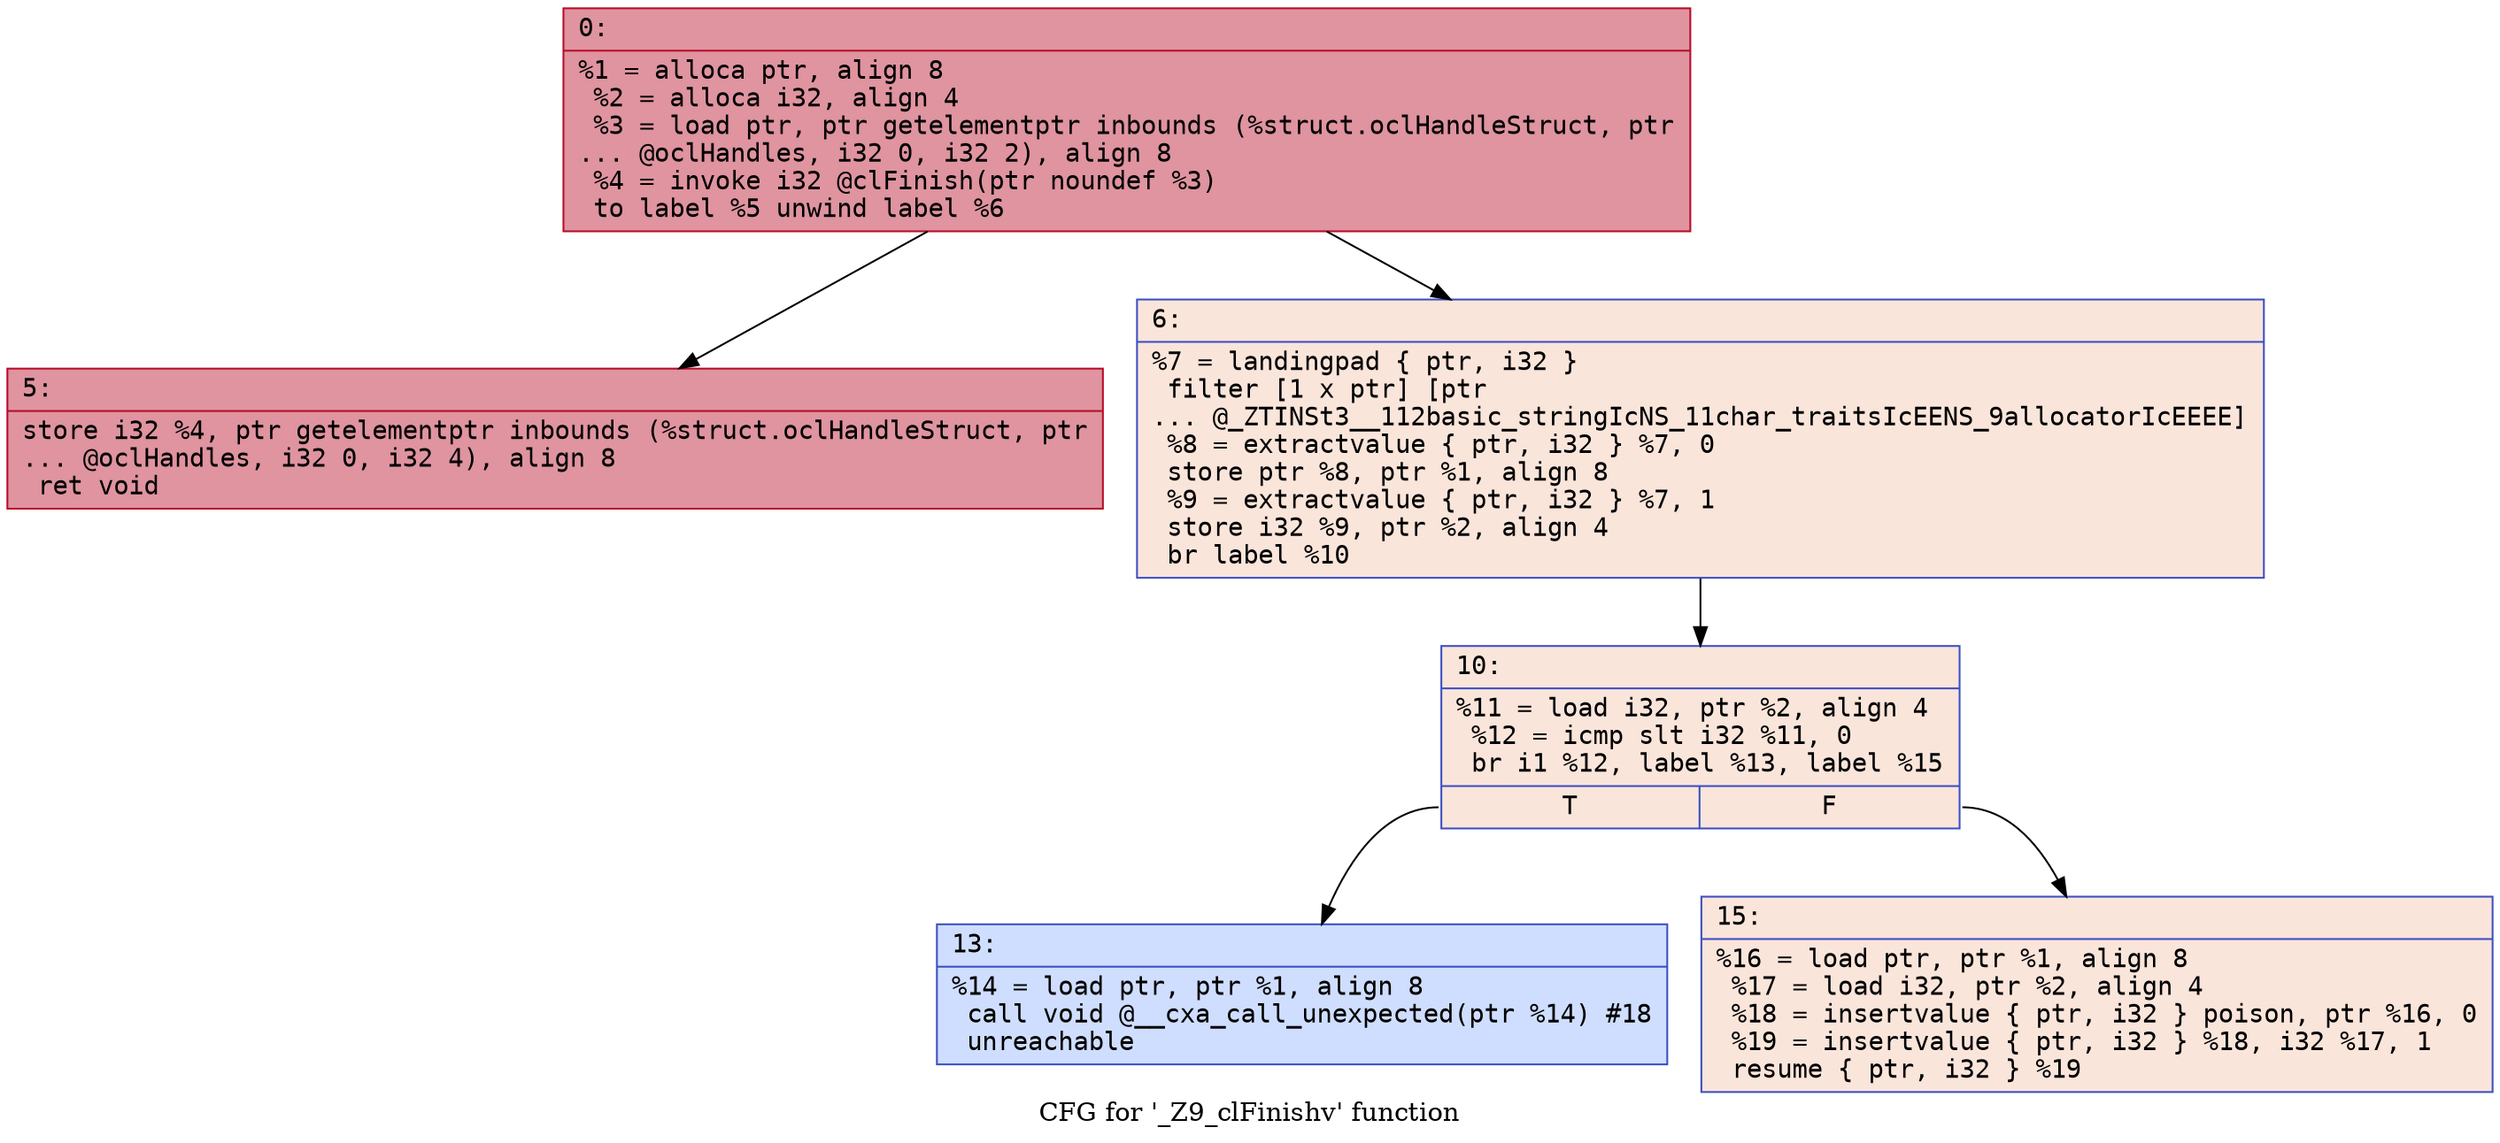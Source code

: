 digraph "CFG for '_Z9_clFinishv' function" {
	label="CFG for '_Z9_clFinishv' function";

	Node0x6000005cf520 [shape=record,color="#b70d28ff", style=filled, fillcolor="#b70d2870" fontname="Courier",label="{0:\l|  %1 = alloca ptr, align 8\l  %2 = alloca i32, align 4\l  %3 = load ptr, ptr getelementptr inbounds (%struct.oclHandleStruct, ptr\l... @oclHandles, i32 0, i32 2), align 8\l  %4 = invoke i32 @clFinish(ptr noundef %3)\l          to label %5 unwind label %6\l}"];
	Node0x6000005cf520 -> Node0x6000005cf930[tooltip="0 -> 5\nProbability 100.00%" ];
	Node0x6000005cf520 -> Node0x6000005cf980[tooltip="0 -> 6\nProbability 0.00%" ];
	Node0x6000005cf930 [shape=record,color="#b70d28ff", style=filled, fillcolor="#b70d2870" fontname="Courier",label="{5:\l|  store i32 %4, ptr getelementptr inbounds (%struct.oclHandleStruct, ptr\l... @oclHandles, i32 0, i32 4), align 8\l  ret void\l}"];
	Node0x6000005cf980 [shape=record,color="#3d50c3ff", style=filled, fillcolor="#f4c5ad70" fontname="Courier",label="{6:\l|  %7 = landingpad \{ ptr, i32 \}\l          filter [1 x ptr] [ptr\l... @_ZTINSt3__112basic_stringIcNS_11char_traitsIcEENS_9allocatorIcEEEE]\l  %8 = extractvalue \{ ptr, i32 \} %7, 0\l  store ptr %8, ptr %1, align 8\l  %9 = extractvalue \{ ptr, i32 \} %7, 1\l  store i32 %9, ptr %2, align 4\l  br label %10\l}"];
	Node0x6000005cf980 -> Node0x6000005cf9d0[tooltip="6 -> 10\nProbability 100.00%" ];
	Node0x6000005cf9d0 [shape=record,color="#3d50c3ff", style=filled, fillcolor="#f4c5ad70" fontname="Courier",label="{10:\l|  %11 = load i32, ptr %2, align 4\l  %12 = icmp slt i32 %11, 0\l  br i1 %12, label %13, label %15\l|{<s0>T|<s1>F}}"];
	Node0x6000005cf9d0:s0 -> Node0x6000005cfa20[tooltip="10 -> 13\nProbability 0.00%" ];
	Node0x6000005cf9d0:s1 -> Node0x6000005cfa70[tooltip="10 -> 15\nProbability 100.00%" ];
	Node0x6000005cfa20 [shape=record,color="#3d50c3ff", style=filled, fillcolor="#93b5fe70" fontname="Courier",label="{13:\l|  %14 = load ptr, ptr %1, align 8\l  call void @__cxa_call_unexpected(ptr %14) #18\l  unreachable\l}"];
	Node0x6000005cfa70 [shape=record,color="#3d50c3ff", style=filled, fillcolor="#f4c5ad70" fontname="Courier",label="{15:\l|  %16 = load ptr, ptr %1, align 8\l  %17 = load i32, ptr %2, align 4\l  %18 = insertvalue \{ ptr, i32 \} poison, ptr %16, 0\l  %19 = insertvalue \{ ptr, i32 \} %18, i32 %17, 1\l  resume \{ ptr, i32 \} %19\l}"];
}
